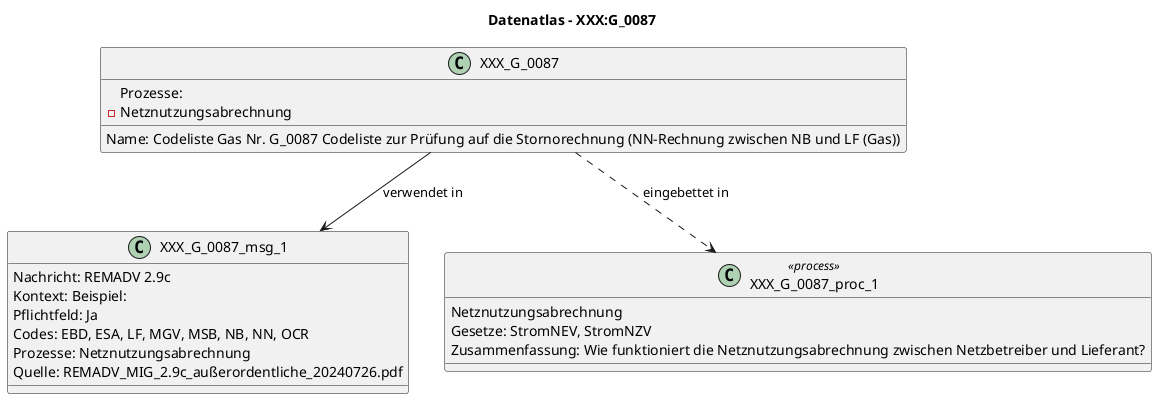 @startuml
title Datenatlas – XXX:G_0087
class XXX_G_0087 {
  Name: Codeliste Gas Nr. G_0087 Codeliste zur Prüfung auf die Stornorechnung (NN-Rechnung zwischen NB und LF (Gas))
  Prozesse:
    - Netznutzungsabrechnung
}
class XXX_G_0087_msg_1 {
  Nachricht: REMADV 2.9c
  Kontext: Beispiel:
  Pflichtfeld: Ja
  Codes: EBD, ESA, LF, MGV, MSB, NB, NN, OCR
  Prozesse: Netznutzungsabrechnung
  Quelle: REMADV_MIG_2.9c_außerordentliche_20240726.pdf
}
XXX_G_0087 --> XXX_G_0087_msg_1 : verwendet in
class XXX_G_0087_proc_1 <<process>> {
  Netznutzungsabrechnung
  Gesetze: StromNEV, StromNZV
  Zusammenfassung: Wie funktioniert die Netznutzungsabrechnung zwischen Netzbetreiber und Lieferant?
}
XXX_G_0087 ..> XXX_G_0087_proc_1 : eingebettet in
@enduml